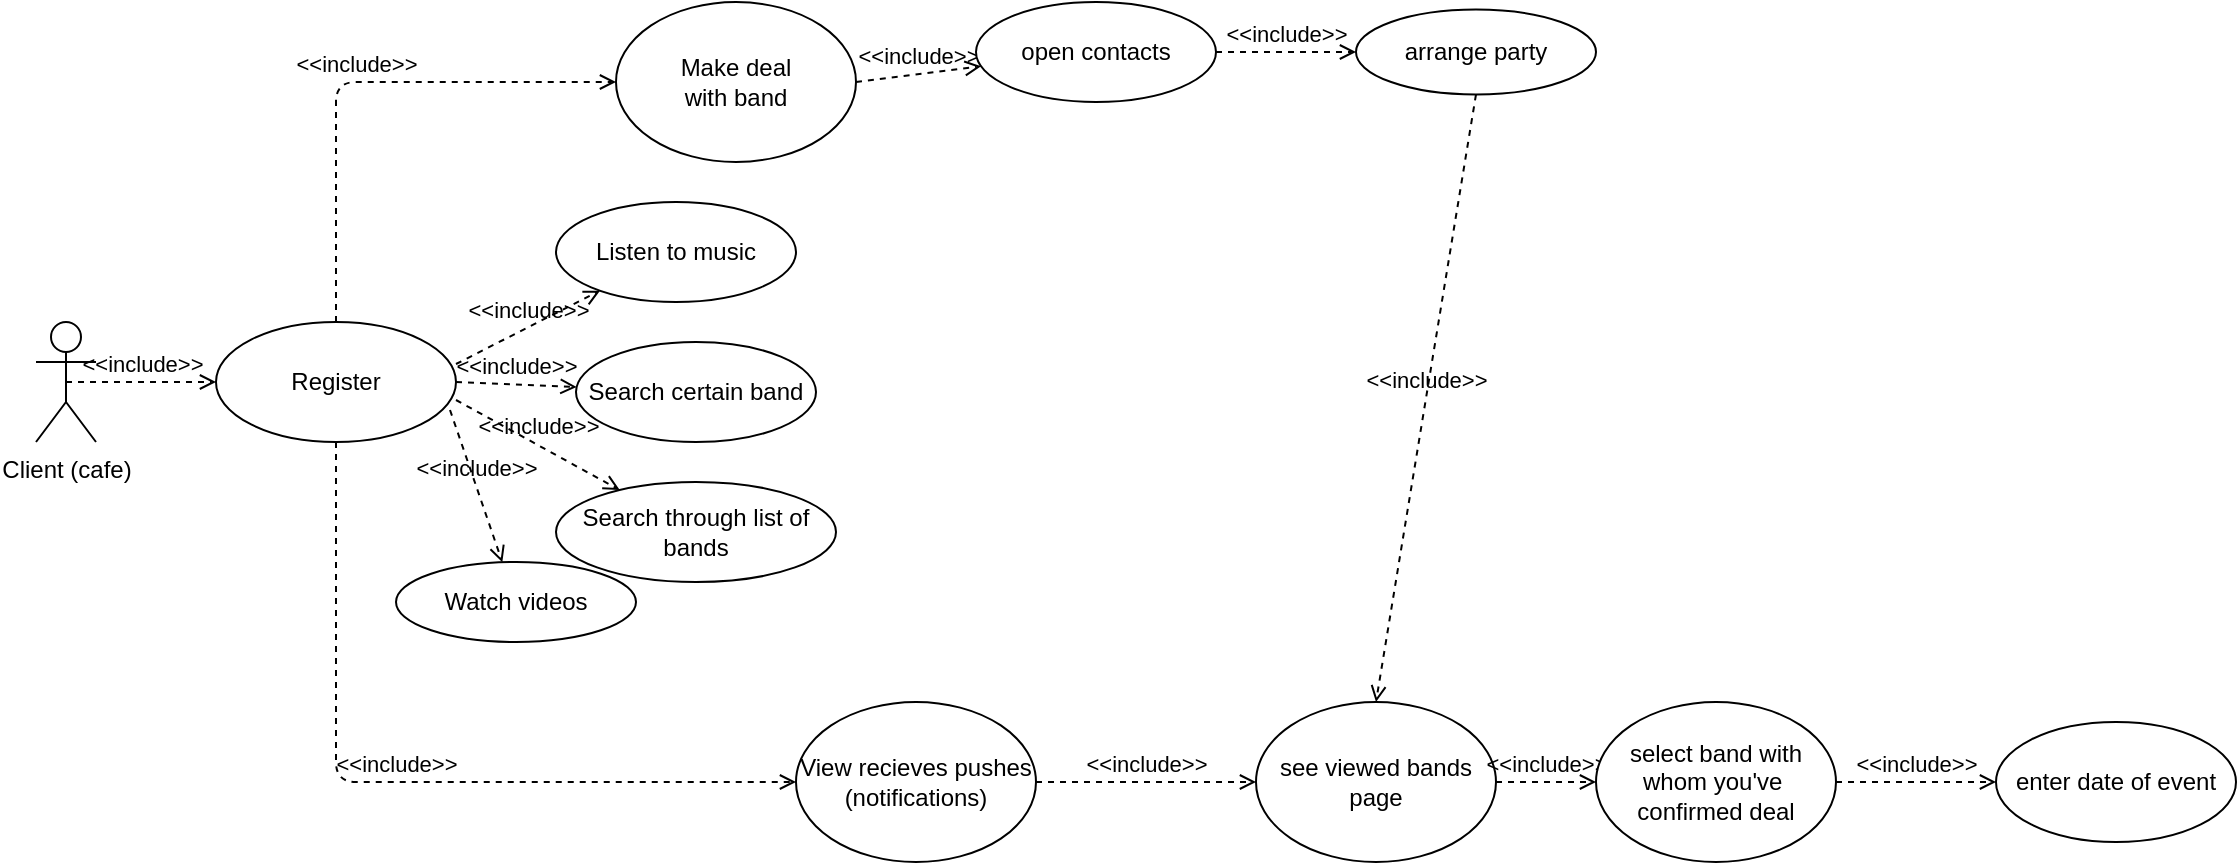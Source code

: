<mxfile version="13.6.2" type="google"><diagram id="-i7B_3BzE1BwdNxY55Gx" name="Page-1"><mxGraphModel dx="1662" dy="713" grid="1" gridSize="10" guides="1" tooltips="1" connect="1" arrows="1" fold="1" page="1" pageScale="1" pageWidth="827" pageHeight="1169" math="0" shadow="0"><root><mxCell id="0"/><mxCell id="1" parent="0"/><mxCell id="f3t0VjfDs-BD9Cfhj4Mk-1" value="Client (cafe)" style="shape=umlActor;verticalLabelPosition=bottom;verticalAlign=top;html=1;outlineConnect=0;" vertex="1" parent="1"><mxGeometry x="70" y="260" width="30" height="60" as="geometry"/></mxCell><mxCell id="f3t0VjfDs-BD9Cfhj4Mk-2" value="&amp;lt;&amp;lt;include&amp;gt;&amp;gt;" style="edgeStyle=none;html=1;endArrow=open;verticalAlign=bottom;dashed=1;labelBackgroundColor=none;exitX=0.5;exitY=0.5;exitDx=0;exitDy=0;exitPerimeter=0;" edge="1" parent="1" source="f3t0VjfDs-BD9Cfhj4Mk-1" target="f3t0VjfDs-BD9Cfhj4Mk-3"><mxGeometry width="160" relative="1" as="geometry"><mxPoint x="330" y="370" as="sourcePoint"/><mxPoint x="140" y="290" as="targetPoint"/></mxGeometry></mxCell><mxCell id="f3t0VjfDs-BD9Cfhj4Mk-3" value="Register" style="ellipse;whiteSpace=wrap;html=1;" vertex="1" parent="1"><mxGeometry x="160" y="260" width="120" height="60" as="geometry"/></mxCell><mxCell id="f3t0VjfDs-BD9Cfhj4Mk-4" value="&amp;lt;&amp;lt;include&amp;gt;&amp;gt;" style="edgeStyle=none;html=1;endArrow=open;verticalAlign=bottom;dashed=1;labelBackgroundColor=none;exitX=1;exitY=0.35;exitDx=0;exitDy=0;exitPerimeter=0;" edge="1" parent="1" source="f3t0VjfDs-BD9Cfhj4Mk-3" target="f3t0VjfDs-BD9Cfhj4Mk-5"><mxGeometry width="160" relative="1" as="geometry"><mxPoint x="330" y="370" as="sourcePoint"/><mxPoint x="320" y="250" as="targetPoint"/></mxGeometry></mxCell><mxCell id="f3t0VjfDs-BD9Cfhj4Mk-5" value="Listen to music" style="ellipse;whiteSpace=wrap;html=1;" vertex="1" parent="1"><mxGeometry x="330" y="200" width="120" height="50" as="geometry"/></mxCell><mxCell id="f3t0VjfDs-BD9Cfhj4Mk-6" value="&amp;lt;&amp;lt;include&amp;gt;&amp;gt;" style="edgeStyle=none;html=1;endArrow=open;verticalAlign=bottom;dashed=1;labelBackgroundColor=none;exitX=1;exitY=0.5;exitDx=0;exitDy=0;" edge="1" parent="1" source="f3t0VjfDs-BD9Cfhj4Mk-3" target="f3t0VjfDs-BD9Cfhj4Mk-7"><mxGeometry width="160" relative="1" as="geometry"><mxPoint x="330" y="370" as="sourcePoint"/><mxPoint x="490" y="370" as="targetPoint"/></mxGeometry></mxCell><mxCell id="f3t0VjfDs-BD9Cfhj4Mk-7" value="Search certain band" style="ellipse;whiteSpace=wrap;html=1;" vertex="1" parent="1"><mxGeometry x="340" y="270" width="120" height="50" as="geometry"/></mxCell><mxCell id="f3t0VjfDs-BD9Cfhj4Mk-8" value="&amp;lt;&amp;lt;include&amp;gt;&amp;gt;" style="edgeStyle=none;html=1;endArrow=open;verticalAlign=bottom;dashed=1;labelBackgroundColor=none;exitX=0.975;exitY=0.733;exitDx=0;exitDy=0;exitPerimeter=0;" edge="1" parent="1" source="f3t0VjfDs-BD9Cfhj4Mk-3" target="f3t0VjfDs-BD9Cfhj4Mk-9"><mxGeometry width="160" relative="1" as="geometry"><mxPoint x="330" y="370" as="sourcePoint"/><mxPoint x="490" y="370" as="targetPoint"/></mxGeometry></mxCell><mxCell id="f3t0VjfDs-BD9Cfhj4Mk-9" value="Watch videos" style="ellipse;whiteSpace=wrap;html=1;" vertex="1" parent="1"><mxGeometry x="250" y="380" width="120" height="40" as="geometry"/></mxCell><mxCell id="f3t0VjfDs-BD9Cfhj4Mk-10" value="&amp;lt;&amp;lt;include&amp;gt;&amp;gt;" style="edgeStyle=none;html=1;endArrow=open;verticalAlign=bottom;dashed=1;labelBackgroundColor=none;exitX=1;exitY=0.65;exitDx=0;exitDy=0;exitPerimeter=0;" edge="1" parent="1" source="f3t0VjfDs-BD9Cfhj4Mk-3" target="f3t0VjfDs-BD9Cfhj4Mk-11"><mxGeometry width="160" relative="1" as="geometry"><mxPoint x="390" y="360" as="sourcePoint"/><mxPoint x="550" y="360" as="targetPoint"/></mxGeometry></mxCell><mxCell id="f3t0VjfDs-BD9Cfhj4Mk-11" value="Search through list of bands" style="ellipse;whiteSpace=wrap;html=1;" vertex="1" parent="1"><mxGeometry x="330" y="340" width="140" height="50" as="geometry"/></mxCell><mxCell id="f3t0VjfDs-BD9Cfhj4Mk-12" value="&amp;lt;&amp;lt;include&amp;gt;&amp;gt;" style="edgeStyle=none;html=1;endArrow=open;verticalAlign=bottom;dashed=1;labelBackgroundColor=none;exitX=0.5;exitY=0;exitDx=0;exitDy=0;" edge="1" parent="1" source="f3t0VjfDs-BD9Cfhj4Mk-3" target="f3t0VjfDs-BD9Cfhj4Mk-13"><mxGeometry width="160" relative="1" as="geometry"><mxPoint x="330" y="360" as="sourcePoint"/><mxPoint x="420" y="140" as="targetPoint"/><Array as="points"><mxPoint x="220" y="140"/></Array></mxGeometry></mxCell><mxCell id="f3t0VjfDs-BD9Cfhj4Mk-13" value="Make deal&lt;br&gt;with band" style="ellipse;whiteSpace=wrap;html=1;" vertex="1" parent="1"><mxGeometry x="360" y="100" width="120" height="80" as="geometry"/></mxCell><mxCell id="f3t0VjfDs-BD9Cfhj4Mk-14" value="&amp;lt;&amp;lt;include&amp;gt;&amp;gt;" style="edgeStyle=none;html=1;endArrow=open;verticalAlign=bottom;dashed=1;labelBackgroundColor=none;exitX=1;exitY=0.5;exitDx=0;exitDy=0;" edge="1" parent="1" source="f3t0VjfDs-BD9Cfhj4Mk-13" target="f3t0VjfDs-BD9Cfhj4Mk-15"><mxGeometry width="160" relative="1" as="geometry"><mxPoint x="330" y="350" as="sourcePoint"/><mxPoint x="490" y="350" as="targetPoint"/></mxGeometry></mxCell><mxCell id="f3t0VjfDs-BD9Cfhj4Mk-15" value="open contacts" style="ellipse;whiteSpace=wrap;html=1;" vertex="1" parent="1"><mxGeometry x="540" y="100" width="120" height="50" as="geometry"/></mxCell><mxCell id="f3t0VjfDs-BD9Cfhj4Mk-16" value="&amp;lt;&amp;lt;include&amp;gt;&amp;gt;" style="edgeStyle=none;html=1;endArrow=open;verticalAlign=bottom;dashed=1;labelBackgroundColor=none;exitX=1;exitY=0.5;exitDx=0;exitDy=0;" edge="1" parent="1" source="f3t0VjfDs-BD9Cfhj4Mk-15" target="f3t0VjfDs-BD9Cfhj4Mk-17"><mxGeometry width="160" relative="1" as="geometry"><mxPoint x="330" y="350" as="sourcePoint"/><mxPoint x="490" y="350" as="targetPoint"/></mxGeometry></mxCell><mxCell id="f3t0VjfDs-BD9Cfhj4Mk-17" value="arrange party" style="ellipse;whiteSpace=wrap;html=1;" vertex="1" parent="1"><mxGeometry x="730" y="103.75" width="120" height="42.5" as="geometry"/></mxCell><mxCell id="f3t0VjfDs-BD9Cfhj4Mk-18" value="&amp;lt;&amp;lt;include&amp;gt;&amp;gt;" style="edgeStyle=none;html=1;endArrow=open;verticalAlign=bottom;dashed=1;labelBackgroundColor=none;exitX=0.5;exitY=1;exitDx=0;exitDy=0;" edge="1" parent="1" source="f3t0VjfDs-BD9Cfhj4Mk-3" target="f3t0VjfDs-BD9Cfhj4Mk-19"><mxGeometry width="160" relative="1" as="geometry"><mxPoint x="330" y="350" as="sourcePoint"/><mxPoint x="430" y="490" as="targetPoint"/><Array as="points"><mxPoint x="220" y="490"/></Array></mxGeometry></mxCell><mxCell id="f3t0VjfDs-BD9Cfhj4Mk-19" value="View recieves pushes (notifications)" style="ellipse;whiteSpace=wrap;html=1;" vertex="1" parent="1"><mxGeometry x="450" y="450" width="120" height="80" as="geometry"/></mxCell><mxCell id="f3t0VjfDs-BD9Cfhj4Mk-20" value="&amp;lt;&amp;lt;include&amp;gt;&amp;gt;" style="edgeStyle=none;html=1;endArrow=open;verticalAlign=bottom;dashed=1;labelBackgroundColor=none;exitX=1;exitY=0.5;exitDx=0;exitDy=0;" edge="1" parent="1" source="f3t0VjfDs-BD9Cfhj4Mk-19" target="f3t0VjfDs-BD9Cfhj4Mk-21"><mxGeometry width="160" relative="1" as="geometry"><mxPoint x="330" y="350" as="sourcePoint"/><mxPoint x="490" y="350" as="targetPoint"/></mxGeometry></mxCell><mxCell id="f3t0VjfDs-BD9Cfhj4Mk-21" value="see viewed bands page" style="ellipse;whiteSpace=wrap;html=1;" vertex="1" parent="1"><mxGeometry x="680" y="450" width="120" height="80" as="geometry"/></mxCell><mxCell id="f3t0VjfDs-BD9Cfhj4Mk-22" value="&amp;lt;&amp;lt;include&amp;gt;&amp;gt;" style="edgeStyle=none;html=1;endArrow=open;verticalAlign=bottom;dashed=1;labelBackgroundColor=none;exitX=1;exitY=0.5;exitDx=0;exitDy=0;" edge="1" parent="1" source="f3t0VjfDs-BD9Cfhj4Mk-21" target="f3t0VjfDs-BD9Cfhj4Mk-23"><mxGeometry width="160" relative="1" as="geometry"><mxPoint x="713" y="471" as="sourcePoint"/><mxPoint x="490" y="340" as="targetPoint"/></mxGeometry></mxCell><mxCell id="f3t0VjfDs-BD9Cfhj4Mk-23" value="select band with whom you've&amp;nbsp; confirmed deal" style="ellipse;whiteSpace=wrap;html=1;" vertex="1" parent="1"><mxGeometry x="850" y="450" width="120" height="80" as="geometry"/></mxCell><mxCell id="f3t0VjfDs-BD9Cfhj4Mk-24" value="&amp;lt;&amp;lt;include&amp;gt;&amp;gt;" style="edgeStyle=none;html=1;endArrow=open;verticalAlign=bottom;dashed=1;labelBackgroundColor=none;exitX=1;exitY=0.5;exitDx=0;exitDy=0;" edge="1" parent="1" source="f3t0VjfDs-BD9Cfhj4Mk-23" target="f3t0VjfDs-BD9Cfhj4Mk-25"><mxGeometry width="160" relative="1" as="geometry"><mxPoint x="600" y="370" as="sourcePoint"/><mxPoint x="490" y="320" as="targetPoint"/></mxGeometry></mxCell><mxCell id="f3t0VjfDs-BD9Cfhj4Mk-25" value="enter date of event" style="ellipse;whiteSpace=wrap;html=1;" vertex="1" parent="1"><mxGeometry x="1050" y="460" width="120" height="60" as="geometry"/></mxCell><mxCell id="f3t0VjfDs-BD9Cfhj4Mk-26" value="&amp;lt;&amp;lt;include&amp;gt;&amp;gt;" style="edgeStyle=none;html=1;endArrow=open;verticalAlign=bottom;dashed=1;labelBackgroundColor=none;exitX=0.5;exitY=1;exitDx=0;exitDy=0;entryX=0.5;entryY=0;entryDx=0;entryDy=0;" edge="1" parent="1" source="f3t0VjfDs-BD9Cfhj4Mk-17" target="f3t0VjfDs-BD9Cfhj4Mk-21"><mxGeometry width="160" relative="1" as="geometry"><mxPoint x="330" y="320" as="sourcePoint"/><mxPoint x="490" y="320" as="targetPoint"/></mxGeometry></mxCell></root></mxGraphModel></diagram></mxfile>